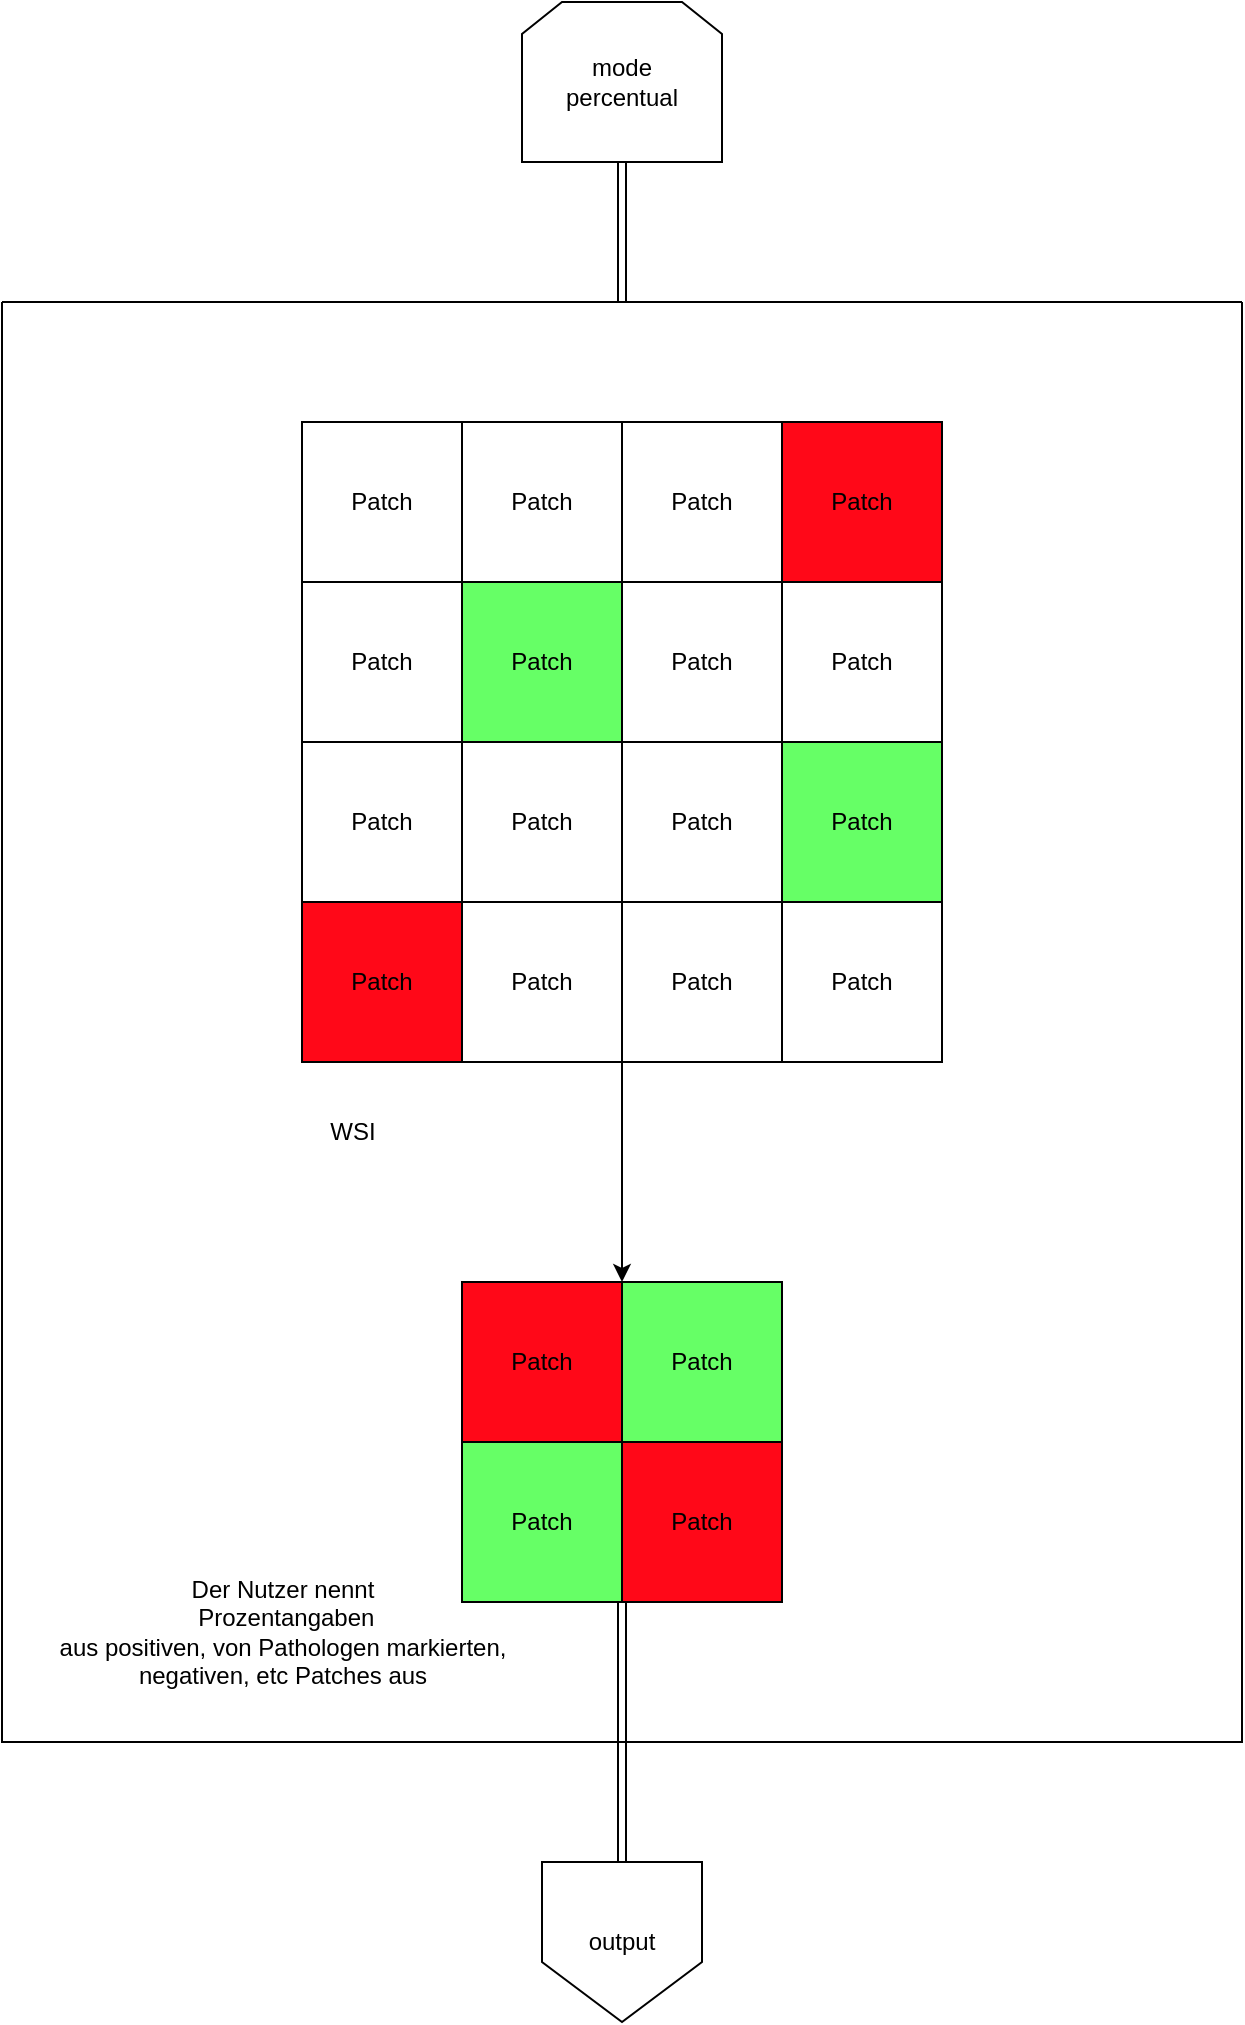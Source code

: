 <mxfile version="20.8.4" type="device"><diagram id="3HKbxOOyfrYt3aLu_ndW" name="Page-1"><mxGraphModel dx="2074" dy="1182" grid="1" gridSize="10" guides="1" tooltips="1" connect="1" arrows="1" fold="1" page="1" pageScale="1" pageWidth="850" pageHeight="1100" math="0" shadow="0"><root><mxCell id="0"/><mxCell id="1" parent="0"/><mxCell id="PaMGJ2iysMCdEAFHbQ33-1" value="" style="swimlane;startSize=0;" parent="1" vertex="1"><mxGeometry x="115" y="210" width="620" height="720" as="geometry"/></mxCell><mxCell id="PaMGJ2iysMCdEAFHbQ33-2" value="Patch" style="whiteSpace=wrap;html=1;aspect=fixed;" parent="PaMGJ2iysMCdEAFHbQ33-1" vertex="1"><mxGeometry x="150" y="60" width="80" height="80" as="geometry"/></mxCell><mxCell id="PaMGJ2iysMCdEAFHbQ33-3" value="Patch" style="whiteSpace=wrap;html=1;aspect=fixed;" parent="PaMGJ2iysMCdEAFHbQ33-1" vertex="1"><mxGeometry x="230" y="60" width="80" height="80" as="geometry"/></mxCell><mxCell id="PaMGJ2iysMCdEAFHbQ33-4" value="Patch" style="whiteSpace=wrap;html=1;aspect=fixed;" parent="PaMGJ2iysMCdEAFHbQ33-1" vertex="1"><mxGeometry x="150" y="140" width="80" height="80" as="geometry"/></mxCell><mxCell id="PaMGJ2iysMCdEAFHbQ33-5" value="Patch" style="whiteSpace=wrap;html=1;aspect=fixed;fillColor=#66FF66;" parent="PaMGJ2iysMCdEAFHbQ33-1" vertex="1"><mxGeometry x="230" y="140" width="80" height="80" as="geometry"/></mxCell><mxCell id="PaMGJ2iysMCdEAFHbQ33-6" value="Patch" style="whiteSpace=wrap;html=1;aspect=fixed;" parent="PaMGJ2iysMCdEAFHbQ33-1" vertex="1"><mxGeometry x="310" y="60" width="80" height="80" as="geometry"/></mxCell><mxCell id="PaMGJ2iysMCdEAFHbQ33-7" value="Patch" style="whiteSpace=wrap;html=1;aspect=fixed;fillColor=#FF0818;" parent="PaMGJ2iysMCdEAFHbQ33-1" vertex="1"><mxGeometry x="390" y="60" width="80" height="80" as="geometry"/></mxCell><mxCell id="PaMGJ2iysMCdEAFHbQ33-8" value="Patch" style="whiteSpace=wrap;html=1;aspect=fixed;" parent="PaMGJ2iysMCdEAFHbQ33-1" vertex="1"><mxGeometry x="310" y="140" width="80" height="80" as="geometry"/></mxCell><mxCell id="PaMGJ2iysMCdEAFHbQ33-9" value="Patch" style="whiteSpace=wrap;html=1;aspect=fixed;" parent="PaMGJ2iysMCdEAFHbQ33-1" vertex="1"><mxGeometry x="390" y="140" width="80" height="80" as="geometry"/></mxCell><mxCell id="PaMGJ2iysMCdEAFHbQ33-10" value="Patch" style="whiteSpace=wrap;html=1;aspect=fixed;" parent="PaMGJ2iysMCdEAFHbQ33-1" vertex="1"><mxGeometry x="150" y="220" width="80" height="80" as="geometry"/></mxCell><mxCell id="PaMGJ2iysMCdEAFHbQ33-11" value="Patch" style="whiteSpace=wrap;html=1;aspect=fixed;" parent="PaMGJ2iysMCdEAFHbQ33-1" vertex="1"><mxGeometry x="230" y="220" width="80" height="80" as="geometry"/></mxCell><mxCell id="PaMGJ2iysMCdEAFHbQ33-12" value="Patch" style="whiteSpace=wrap;html=1;aspect=fixed;fillColor=#FF0818;" parent="PaMGJ2iysMCdEAFHbQ33-1" vertex="1"><mxGeometry x="150" y="300" width="80" height="80" as="geometry"/></mxCell><mxCell id="PaMGJ2iysMCdEAFHbQ33-13" value="Patch" style="whiteSpace=wrap;html=1;aspect=fixed;" parent="PaMGJ2iysMCdEAFHbQ33-1" vertex="1"><mxGeometry x="230" y="300" width="80" height="80" as="geometry"/></mxCell><mxCell id="PaMGJ2iysMCdEAFHbQ33-14" value="Patch" style="whiteSpace=wrap;html=1;aspect=fixed;" parent="PaMGJ2iysMCdEAFHbQ33-1" vertex="1"><mxGeometry x="310" y="220" width="80" height="80" as="geometry"/></mxCell><mxCell id="PaMGJ2iysMCdEAFHbQ33-15" value="Patch" style="whiteSpace=wrap;html=1;aspect=fixed;fillColor=#66FF66;" parent="PaMGJ2iysMCdEAFHbQ33-1" vertex="1"><mxGeometry x="390" y="220" width="80" height="80" as="geometry"/></mxCell><mxCell id="PaMGJ2iysMCdEAFHbQ33-16" style="edgeStyle=orthogonalEdgeStyle;rounded=0;orthogonalLoop=1;jettySize=auto;html=1;exitX=0;exitY=1;exitDx=0;exitDy=0;entryX=0;entryY=0;entryDx=0;entryDy=0;" parent="PaMGJ2iysMCdEAFHbQ33-1" source="PaMGJ2iysMCdEAFHbQ33-17" target="PaMGJ2iysMCdEAFHbQ33-20" edge="1"><mxGeometry relative="1" as="geometry"/></mxCell><mxCell id="PaMGJ2iysMCdEAFHbQ33-17" value="Patch" style="whiteSpace=wrap;html=1;aspect=fixed;" parent="PaMGJ2iysMCdEAFHbQ33-1" vertex="1"><mxGeometry x="310" y="300" width="80" height="80" as="geometry"/></mxCell><mxCell id="PaMGJ2iysMCdEAFHbQ33-18" value="Patch" style="whiteSpace=wrap;html=1;aspect=fixed;" parent="PaMGJ2iysMCdEAFHbQ33-1" vertex="1"><mxGeometry x="390" y="300" width="80" height="80" as="geometry"/></mxCell><mxCell id="PaMGJ2iysMCdEAFHbQ33-19" value="Patch" style="whiteSpace=wrap;html=1;aspect=fixed;fillColor=#FF0818;" parent="PaMGJ2iysMCdEAFHbQ33-1" vertex="1"><mxGeometry x="230" y="490" width="80" height="80" as="geometry"/></mxCell><mxCell id="PaMGJ2iysMCdEAFHbQ33-20" value="Patch" style="whiteSpace=wrap;html=1;aspect=fixed;fillColor=#66FF66;" parent="PaMGJ2iysMCdEAFHbQ33-1" vertex="1"><mxGeometry x="310" y="490" width="80" height="80" as="geometry"/></mxCell><mxCell id="PaMGJ2iysMCdEAFHbQ33-21" value="Patch" style="whiteSpace=wrap;html=1;aspect=fixed;fillColor=#66FF66;" parent="PaMGJ2iysMCdEAFHbQ33-1" vertex="1"><mxGeometry x="230" y="570" width="80" height="80" as="geometry"/></mxCell><mxCell id="PaMGJ2iysMCdEAFHbQ33-22" value="Patch" style="whiteSpace=wrap;html=1;aspect=fixed;fillColor=#FF0818;" parent="PaMGJ2iysMCdEAFHbQ33-1" vertex="1"><mxGeometry x="310" y="570" width="80" height="80" as="geometry"/></mxCell><mxCell id="h33YBMDgioFH5TB-0-P--1" value="WSI" style="text;html=1;align=center;verticalAlign=middle;resizable=0;points=[];autosize=1;strokeColor=none;fillColor=none;" vertex="1" parent="PaMGJ2iysMCdEAFHbQ33-1"><mxGeometry x="150" y="400" width="50" height="30" as="geometry"/></mxCell><mxCell id="h33YBMDgioFH5TB-0-P--2" value="&lt;div&gt;Der Nutzer nennt&lt;/div&gt;&lt;div&gt;&amp;nbsp;Prozentangaben &lt;br&gt;&lt;/div&gt;&lt;div&gt;aus positiven, von Pathologen markierten, &lt;br&gt;&lt;/div&gt;&lt;div&gt;negativen, etc Patches aus&lt;br&gt;&lt;/div&gt;" style="text;html=1;align=center;verticalAlign=middle;resizable=0;points=[];autosize=1;strokeColor=none;fillColor=none;" vertex="1" parent="PaMGJ2iysMCdEAFHbQ33-1"><mxGeometry y="630" width="280" height="70" as="geometry"/></mxCell><mxCell id="PaMGJ2iysMCdEAFHbQ33-24" style="edgeStyle=orthogonalEdgeStyle;rounded=0;orthogonalLoop=1;jettySize=auto;html=1;exitX=0.5;exitY=1;exitDx=0;exitDy=0;entryX=0.5;entryY=0;entryDx=0;entryDy=0;shape=link;" parent="1" source="PaMGJ2iysMCdEAFHbQ33-25" target="PaMGJ2iysMCdEAFHbQ33-1" edge="1"><mxGeometry relative="1" as="geometry"/></mxCell><mxCell id="PaMGJ2iysMCdEAFHbQ33-25" value="&lt;div&gt;mode&lt;/div&gt;&lt;div&gt;percentual&lt;br&gt;&lt;/div&gt;" style="shape=loopLimit;whiteSpace=wrap;html=1;" parent="1" vertex="1"><mxGeometry x="375" y="60" width="100" height="80" as="geometry"/></mxCell><mxCell id="h33YBMDgioFH5TB-0-P--3" value="output" style="shape=offPageConnector;whiteSpace=wrap;html=1;" vertex="1" parent="1"><mxGeometry x="385" y="990" width="80" height="80" as="geometry"/></mxCell><mxCell id="h33YBMDgioFH5TB-0-P--4" style="edgeStyle=orthogonalEdgeStyle;rounded=0;orthogonalLoop=1;jettySize=auto;html=1;exitX=1;exitY=1;exitDx=0;exitDy=0;entryX=0.5;entryY=0;entryDx=0;entryDy=0;shape=link;" edge="1" parent="1" source="PaMGJ2iysMCdEAFHbQ33-21" target="h33YBMDgioFH5TB-0-P--3"><mxGeometry relative="1" as="geometry"/></mxCell></root></mxGraphModel></diagram></mxfile>